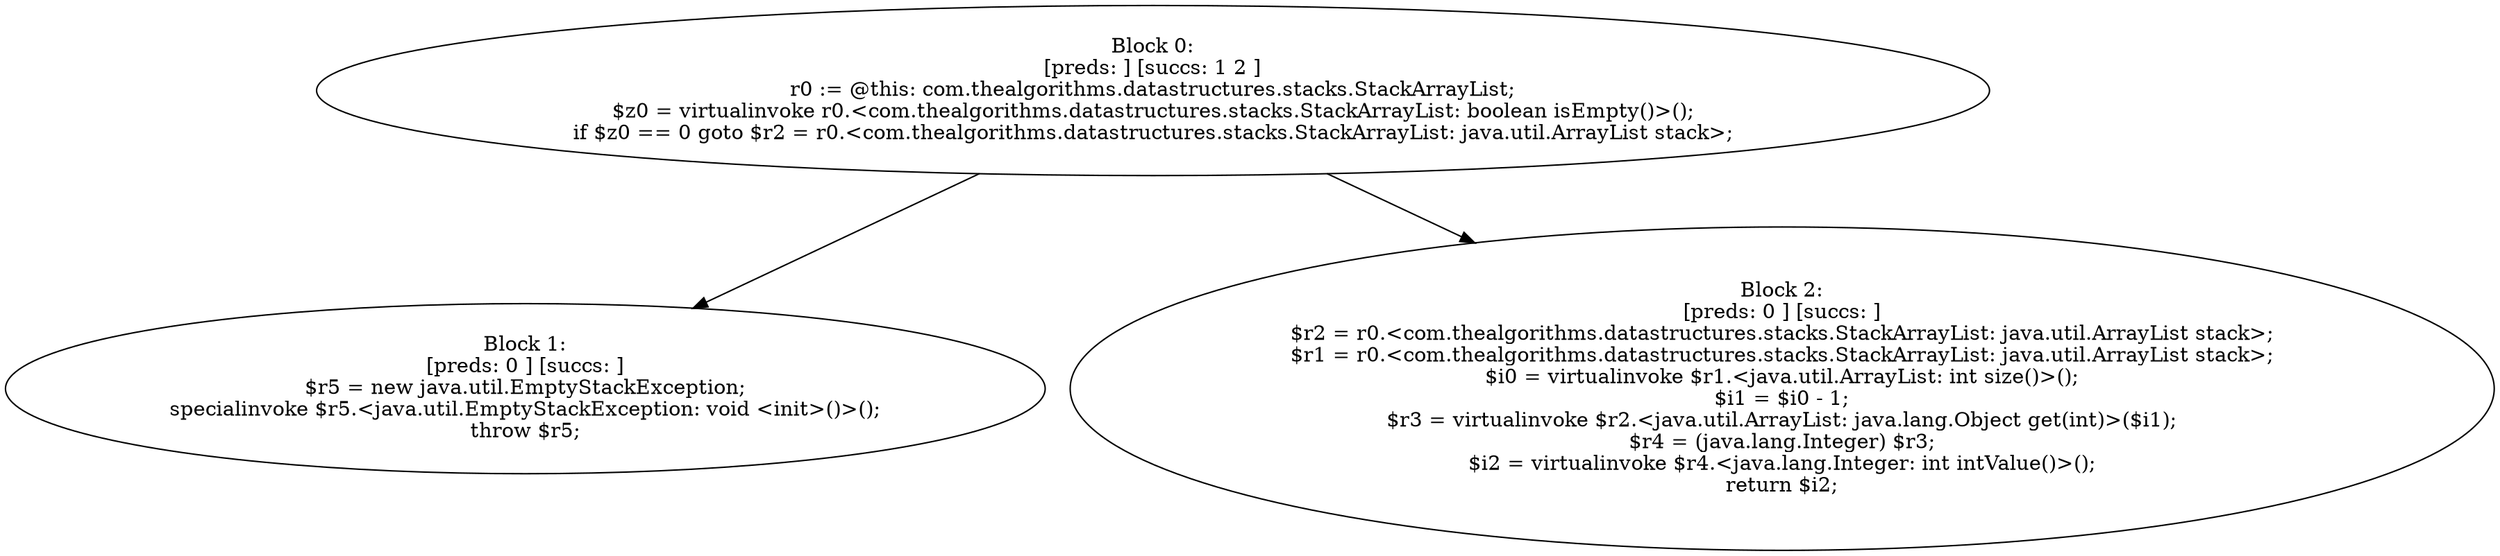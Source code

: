 digraph "unitGraph" {
    "Block 0:
[preds: ] [succs: 1 2 ]
r0 := @this: com.thealgorithms.datastructures.stacks.StackArrayList;
$z0 = virtualinvoke r0.<com.thealgorithms.datastructures.stacks.StackArrayList: boolean isEmpty()>();
if $z0 == 0 goto $r2 = r0.<com.thealgorithms.datastructures.stacks.StackArrayList: java.util.ArrayList stack>;
"
    "Block 1:
[preds: 0 ] [succs: ]
$r5 = new java.util.EmptyStackException;
specialinvoke $r5.<java.util.EmptyStackException: void <init>()>();
throw $r5;
"
    "Block 2:
[preds: 0 ] [succs: ]
$r2 = r0.<com.thealgorithms.datastructures.stacks.StackArrayList: java.util.ArrayList stack>;
$r1 = r0.<com.thealgorithms.datastructures.stacks.StackArrayList: java.util.ArrayList stack>;
$i0 = virtualinvoke $r1.<java.util.ArrayList: int size()>();
$i1 = $i0 - 1;
$r3 = virtualinvoke $r2.<java.util.ArrayList: java.lang.Object get(int)>($i1);
$r4 = (java.lang.Integer) $r3;
$i2 = virtualinvoke $r4.<java.lang.Integer: int intValue()>();
return $i2;
"
    "Block 0:
[preds: ] [succs: 1 2 ]
r0 := @this: com.thealgorithms.datastructures.stacks.StackArrayList;
$z0 = virtualinvoke r0.<com.thealgorithms.datastructures.stacks.StackArrayList: boolean isEmpty()>();
if $z0 == 0 goto $r2 = r0.<com.thealgorithms.datastructures.stacks.StackArrayList: java.util.ArrayList stack>;
"->"Block 1:
[preds: 0 ] [succs: ]
$r5 = new java.util.EmptyStackException;
specialinvoke $r5.<java.util.EmptyStackException: void <init>()>();
throw $r5;
";
    "Block 0:
[preds: ] [succs: 1 2 ]
r0 := @this: com.thealgorithms.datastructures.stacks.StackArrayList;
$z0 = virtualinvoke r0.<com.thealgorithms.datastructures.stacks.StackArrayList: boolean isEmpty()>();
if $z0 == 0 goto $r2 = r0.<com.thealgorithms.datastructures.stacks.StackArrayList: java.util.ArrayList stack>;
"->"Block 2:
[preds: 0 ] [succs: ]
$r2 = r0.<com.thealgorithms.datastructures.stacks.StackArrayList: java.util.ArrayList stack>;
$r1 = r0.<com.thealgorithms.datastructures.stacks.StackArrayList: java.util.ArrayList stack>;
$i0 = virtualinvoke $r1.<java.util.ArrayList: int size()>();
$i1 = $i0 - 1;
$r3 = virtualinvoke $r2.<java.util.ArrayList: java.lang.Object get(int)>($i1);
$r4 = (java.lang.Integer) $r3;
$i2 = virtualinvoke $r4.<java.lang.Integer: int intValue()>();
return $i2;
";
}

